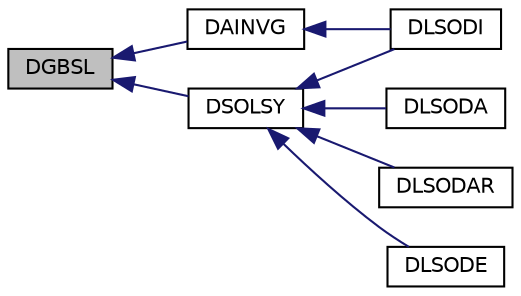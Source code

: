 digraph G
{
  edge [fontname="Helvetica",fontsize="10",labelfontname="Helvetica",labelfontsize="10"];
  node [fontname="Helvetica",fontsize="10",shape=record];
  rankdir=LR;
  Node1 [label="DGBSL",height=0.2,width=0.4,color="black", fillcolor="grey75", style="filled" fontcolor="black"];
  Node1 -> Node2 [dir=back,color="midnightblue",fontsize="10",style="solid",fontname="Helvetica"];
  Node2 [label="DAINVG",height=0.2,width=0.4,color="black", fillcolor="white", style="filled",URL="$opkda1_8f90.html#accd4dd8ff9b8117321202a41f68a6de2"];
  Node2 -> Node3 [dir=back,color="midnightblue",fontsize="10",style="solid",fontname="Helvetica"];
  Node3 [label="DLSODI",height=0.2,width=0.4,color="black", fillcolor="white", style="filled",URL="$opkdmain_8f90.html#aeb7356035bc33fb533f00f0aaf6bab48"];
  Node1 -> Node4 [dir=back,color="midnightblue",fontsize="10",style="solid",fontname="Helvetica"];
  Node4 [label="DSOLSY",height=0.2,width=0.4,color="black", fillcolor="white", style="filled",URL="$opkda1_8f90.html#a25b968f6dbc71a6aeeeef4eab2a94e49"];
  Node4 -> Node5 [dir=back,color="midnightblue",fontsize="10",style="solid",fontname="Helvetica"];
  Node5 [label="DLSODA",height=0.2,width=0.4,color="black", fillcolor="white", style="filled",URL="$opkdmain_8f90.html#a7028cae269fa60b5b454f91a66b2d04d"];
  Node4 -> Node6 [dir=back,color="midnightblue",fontsize="10",style="solid",fontname="Helvetica"];
  Node6 [label="DLSODAR",height=0.2,width=0.4,color="black", fillcolor="white", style="filled",URL="$opkdmain_8f90.html#a1711c1b88bb05db6bc1a9b3b0e3a2663"];
  Node4 -> Node7 [dir=back,color="midnightblue",fontsize="10",style="solid",fontname="Helvetica"];
  Node7 [label="DLSODE",height=0.2,width=0.4,color="black", fillcolor="white", style="filled",URL="$opkdmain_8f90.html#a4196f3869c790e8813b4bac1dd03ecb9"];
  Node4 -> Node3 [dir=back,color="midnightblue",fontsize="10",style="solid",fontname="Helvetica"];
}

